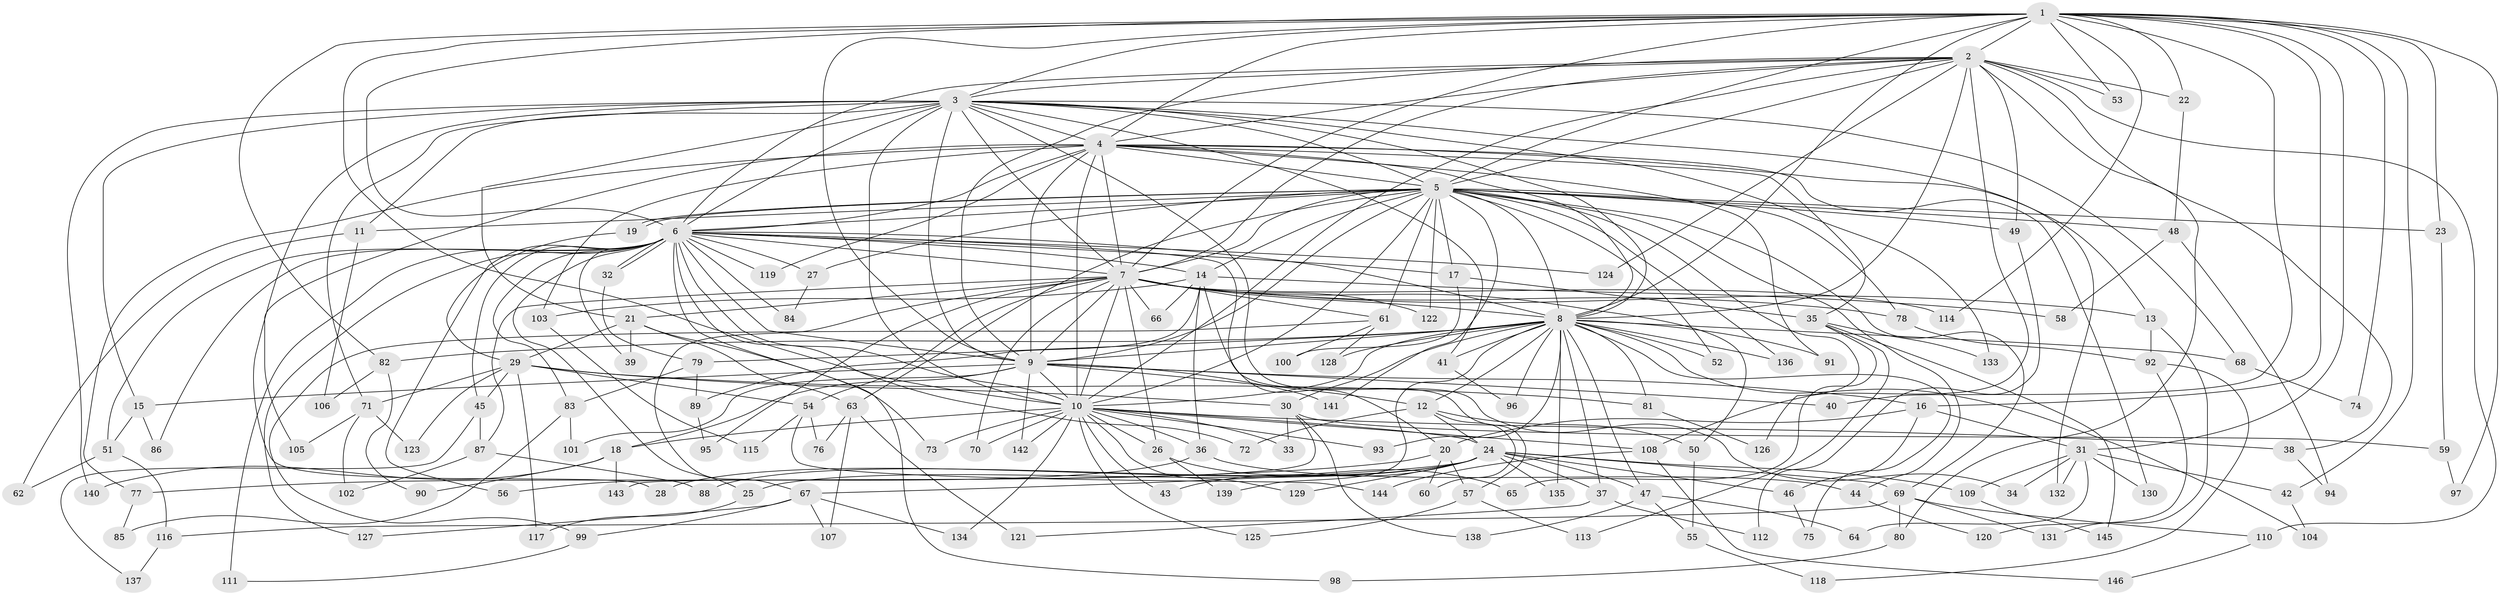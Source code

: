 // coarse degree distribution, {17: 0.0273972602739726, 45: 0.0136986301369863, 20: 0.0136986301369863, 13: 0.0136986301369863, 15: 0.0273972602739726, 3: 0.136986301369863, 6: 0.0136986301369863, 7: 0.0136986301369863, 4: 0.1232876712328767, 5: 0.0821917808219178, 2: 0.4794520547945205, 12: 0.0136986301369863, 1: 0.0410958904109589}
// Generated by graph-tools (version 1.1) at 2025/17/03/04/25 18:17:48]
// undirected, 146 vertices, 317 edges
graph export_dot {
graph [start="1"]
  node [color=gray90,style=filled];
  1;
  2;
  3;
  4;
  5;
  6;
  7;
  8;
  9;
  10;
  11;
  12;
  13;
  14;
  15;
  16;
  17;
  18;
  19;
  20;
  21;
  22;
  23;
  24;
  25;
  26;
  27;
  28;
  29;
  30;
  31;
  32;
  33;
  34;
  35;
  36;
  37;
  38;
  39;
  40;
  41;
  42;
  43;
  44;
  45;
  46;
  47;
  48;
  49;
  50;
  51;
  52;
  53;
  54;
  55;
  56;
  57;
  58;
  59;
  60;
  61;
  62;
  63;
  64;
  65;
  66;
  67;
  68;
  69;
  70;
  71;
  72;
  73;
  74;
  75;
  76;
  77;
  78;
  79;
  80;
  81;
  82;
  83;
  84;
  85;
  86;
  87;
  88;
  89;
  90;
  91;
  92;
  93;
  94;
  95;
  96;
  97;
  98;
  99;
  100;
  101;
  102;
  103;
  104;
  105;
  106;
  107;
  108;
  109;
  110;
  111;
  112;
  113;
  114;
  115;
  116;
  117;
  118;
  119;
  120;
  121;
  122;
  123;
  124;
  125;
  126;
  127;
  128;
  129;
  130;
  131;
  132;
  133;
  134;
  135;
  136;
  137;
  138;
  139;
  140;
  141;
  142;
  143;
  144;
  145;
  146;
  1 -- 2;
  1 -- 3;
  1 -- 4;
  1 -- 5;
  1 -- 6;
  1 -- 7;
  1 -- 8;
  1 -- 9;
  1 -- 10;
  1 -- 16;
  1 -- 22;
  1 -- 23;
  1 -- 31;
  1 -- 40;
  1 -- 42;
  1 -- 53;
  1 -- 74;
  1 -- 82;
  1 -- 97;
  1 -- 114;
  2 -- 3;
  2 -- 4;
  2 -- 5;
  2 -- 6;
  2 -- 7;
  2 -- 8;
  2 -- 9;
  2 -- 10;
  2 -- 22;
  2 -- 38;
  2 -- 49;
  2 -- 53;
  2 -- 80;
  2 -- 108;
  2 -- 110;
  2 -- 124;
  3 -- 4;
  3 -- 5;
  3 -- 6;
  3 -- 7;
  3 -- 8;
  3 -- 9;
  3 -- 10;
  3 -- 11;
  3 -- 15;
  3 -- 21;
  3 -- 28;
  3 -- 34;
  3 -- 41;
  3 -- 68;
  3 -- 71;
  3 -- 132;
  3 -- 133;
  3 -- 140;
  4 -- 5;
  4 -- 6;
  4 -- 7;
  4 -- 8;
  4 -- 9;
  4 -- 10;
  4 -- 13;
  4 -- 35;
  4 -- 77;
  4 -- 91;
  4 -- 103;
  4 -- 105;
  4 -- 119;
  4 -- 130;
  5 -- 6;
  5 -- 7;
  5 -- 8;
  5 -- 9;
  5 -- 10;
  5 -- 11;
  5 -- 14;
  5 -- 17;
  5 -- 19;
  5 -- 19;
  5 -- 23;
  5 -- 27;
  5 -- 44;
  5 -- 48;
  5 -- 49;
  5 -- 52;
  5 -- 61;
  5 -- 63;
  5 -- 69;
  5 -- 78;
  5 -- 122;
  5 -- 126;
  5 -- 136;
  5 -- 141;
  6 -- 7;
  6 -- 8;
  6 -- 9;
  6 -- 10;
  6 -- 14;
  6 -- 17;
  6 -- 20;
  6 -- 25;
  6 -- 27;
  6 -- 32;
  6 -- 32;
  6 -- 39;
  6 -- 45;
  6 -- 51;
  6 -- 56;
  6 -- 72;
  6 -- 83;
  6 -- 84;
  6 -- 86;
  6 -- 98;
  6 -- 111;
  6 -- 119;
  6 -- 124;
  6 -- 127;
  7 -- 8;
  7 -- 9;
  7 -- 10;
  7 -- 13;
  7 -- 21;
  7 -- 26;
  7 -- 50;
  7 -- 54;
  7 -- 61;
  7 -- 66;
  7 -- 67;
  7 -- 70;
  7 -- 78;
  7 -- 87;
  7 -- 95;
  7 -- 114;
  7 -- 122;
  8 -- 9;
  8 -- 10;
  8 -- 12;
  8 -- 30;
  8 -- 37;
  8 -- 41;
  8 -- 47;
  8 -- 52;
  8 -- 68;
  8 -- 75;
  8 -- 79;
  8 -- 81;
  8 -- 82;
  8 -- 91;
  8 -- 93;
  8 -- 96;
  8 -- 104;
  8 -- 128;
  8 -- 135;
  8 -- 136;
  8 -- 139;
  9 -- 10;
  9 -- 12;
  9 -- 15;
  9 -- 16;
  9 -- 18;
  9 -- 40;
  9 -- 101;
  9 -- 141;
  9 -- 142;
  10 -- 18;
  10 -- 24;
  10 -- 26;
  10 -- 33;
  10 -- 36;
  10 -- 38;
  10 -- 43;
  10 -- 70;
  10 -- 73;
  10 -- 93;
  10 -- 108;
  10 -- 125;
  10 -- 129;
  10 -- 134;
  10 -- 142;
  11 -- 62;
  11 -- 106;
  12 -- 24;
  12 -- 50;
  12 -- 60;
  12 -- 72;
  13 -- 92;
  13 -- 131;
  14 -- 36;
  14 -- 57;
  14 -- 58;
  14 -- 66;
  14 -- 89;
  14 -- 103;
  15 -- 51;
  15 -- 86;
  16 -- 20;
  16 -- 31;
  16 -- 46;
  17 -- 35;
  17 -- 100;
  18 -- 90;
  18 -- 140;
  18 -- 143;
  19 -- 29;
  20 -- 57;
  20 -- 60;
  20 -- 77;
  21 -- 29;
  21 -- 39;
  21 -- 63;
  21 -- 73;
  22 -- 48;
  23 -- 59;
  24 -- 25;
  24 -- 28;
  24 -- 37;
  24 -- 43;
  24 -- 46;
  24 -- 47;
  24 -- 67;
  24 -- 69;
  24 -- 88;
  24 -- 109;
  24 -- 129;
  24 -- 135;
  25 -- 117;
  26 -- 65;
  26 -- 139;
  27 -- 84;
  29 -- 30;
  29 -- 45;
  29 -- 54;
  29 -- 71;
  29 -- 81;
  29 -- 117;
  29 -- 123;
  30 -- 33;
  30 -- 59;
  30 -- 138;
  30 -- 143;
  31 -- 34;
  31 -- 42;
  31 -- 64;
  31 -- 109;
  31 -- 130;
  31 -- 132;
  32 -- 79;
  35 -- 65;
  35 -- 113;
  35 -- 133;
  35 -- 145;
  36 -- 44;
  36 -- 56;
  37 -- 112;
  37 -- 121;
  38 -- 94;
  41 -- 96;
  42 -- 104;
  44 -- 120;
  45 -- 87;
  45 -- 137;
  46 -- 75;
  47 -- 55;
  47 -- 64;
  47 -- 138;
  48 -- 58;
  48 -- 94;
  49 -- 112;
  50 -- 55;
  51 -- 62;
  51 -- 116;
  54 -- 76;
  54 -- 115;
  54 -- 144;
  55 -- 118;
  57 -- 113;
  57 -- 125;
  59 -- 97;
  61 -- 99;
  61 -- 100;
  61 -- 128;
  63 -- 76;
  63 -- 107;
  63 -- 121;
  67 -- 99;
  67 -- 107;
  67 -- 127;
  67 -- 134;
  68 -- 74;
  69 -- 80;
  69 -- 110;
  69 -- 116;
  69 -- 131;
  71 -- 102;
  71 -- 105;
  71 -- 123;
  77 -- 85;
  78 -- 92;
  79 -- 83;
  79 -- 89;
  80 -- 98;
  81 -- 126;
  82 -- 90;
  82 -- 106;
  83 -- 85;
  83 -- 101;
  87 -- 88;
  87 -- 102;
  89 -- 95;
  92 -- 118;
  92 -- 120;
  99 -- 111;
  103 -- 115;
  108 -- 144;
  108 -- 146;
  109 -- 145;
  110 -- 146;
  116 -- 137;
}
